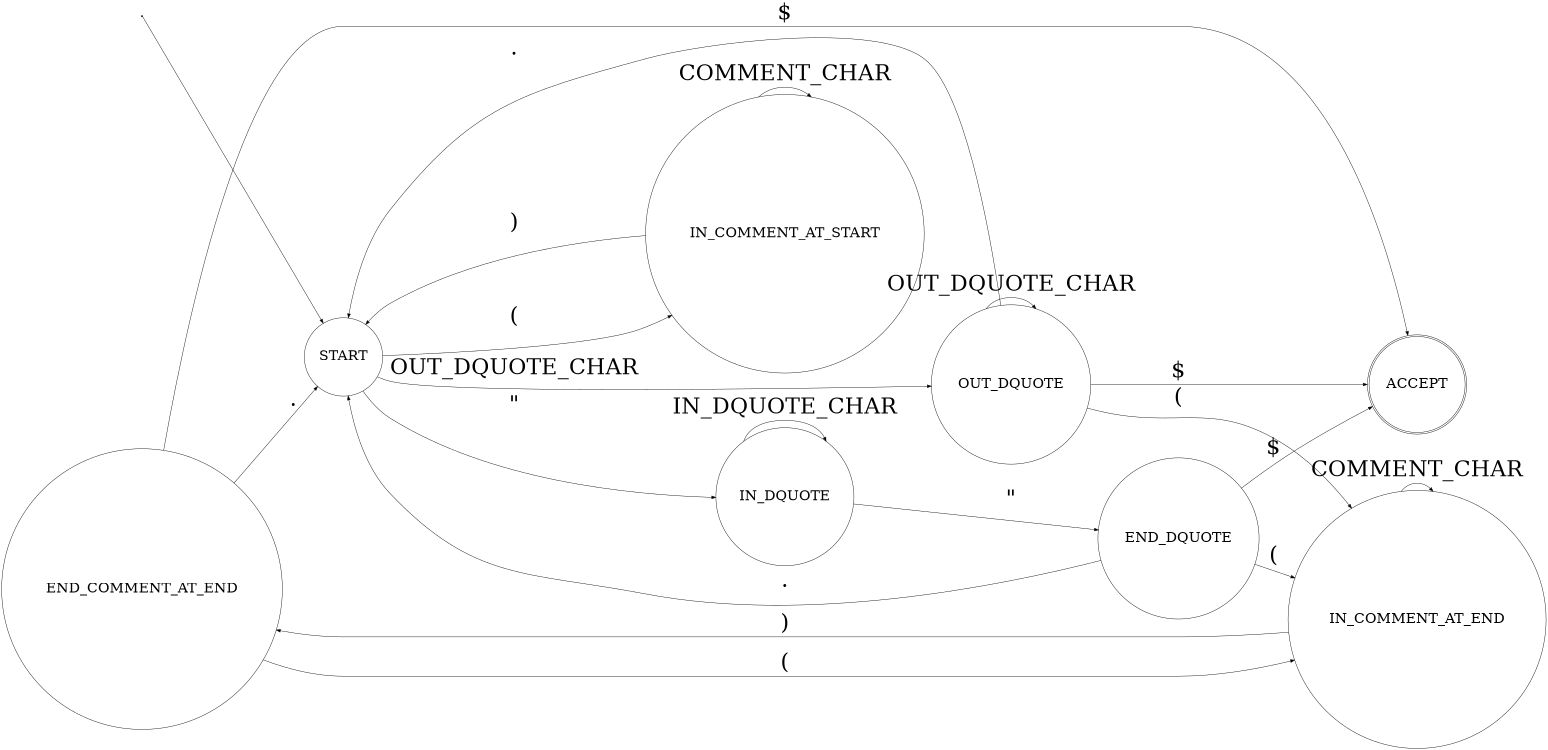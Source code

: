 digraph local_part_fsm {
    rankdir=LR;
    size="16,5"
    node [fontsize = 35];
    edge [fontsize = 55];
    node [shape = doublecircle]; ACCEPT;
    node [shape = point]; qi;
    node [shape = circle];
    qi ->                  START;
    END_COMMENT_AT_END ->  ACCEPT [ label = "$" ];
    END_COMMENT_AT_END ->  IN_COMMENT_AT_END [ label = "(" ];
    END_COMMENT_AT_END ->  START [ label = "." ];
    END_DQUOTE ->          IN_COMMENT_AT_END [ label = "(" ];
    END_DQUOTE ->          START [ label = "." ];
    END_DQUOTE ->          ACCEPT [ label = "$" ];
    IN_COMMENT_AT_END ->   END_COMMENT_AT_END [ label = ")" ];
    IN_COMMENT_AT_END ->   IN_COMMENT_AT_END [ label = "COMMENT_CHAR" ];
    IN_COMMENT_AT_START -> IN_COMMENT_AT_START [ label = "COMMENT_CHAR" ];
    IN_COMMENT_AT_START -> START [ label = ")" ];
    IN_DQUOTE ->           END_DQUOTE [ label = "\"" ];
    IN_DQUOTE ->           IN_DQUOTE [ label = "IN_DQUOTE_CHAR" ];
    OUT_DQUOTE ->          ACCEPT [ label = "$" ];
    OUT_DQUOTE ->          IN_COMMENT_AT_END [ label = "(" ];
    OUT_DQUOTE ->          OUT_DQUOTE [ label = "OUT_DQUOTE_CHAR" ];
    OUT_DQUOTE ->          START [ label = "." ];
    START ->               IN_COMMENT_AT_START [ label = "(" ];
    START ->               IN_DQUOTE [ label = "\"" ];
    START ->               OUT_DQUOTE [ label = "OUT_DQUOTE_CHAR" ];
}
